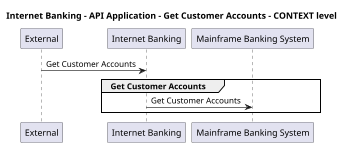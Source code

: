 @startuml
skinparam dpi 60

title Internet Banking - API Application - Get Customer Accounts - CONTEXT level

participant "External" as C4InterFlow.SoftwareSystems.ExternalSystem
participant "Internet Banking" as BigBankPlc.SoftwareSystems.InternetBanking
participant "Mainframe Banking System" as BigBankPlc.SoftwareSystems.MainframeBankingSystem

C4InterFlow.SoftwareSystems.ExternalSystem -> BigBankPlc.SoftwareSystems.InternetBanking : Get Customer Accounts
group Get Customer Accounts
BigBankPlc.SoftwareSystems.InternetBanking -> BigBankPlc.SoftwareSystems.MainframeBankingSystem : Get Customer Accounts
end


@enduml

